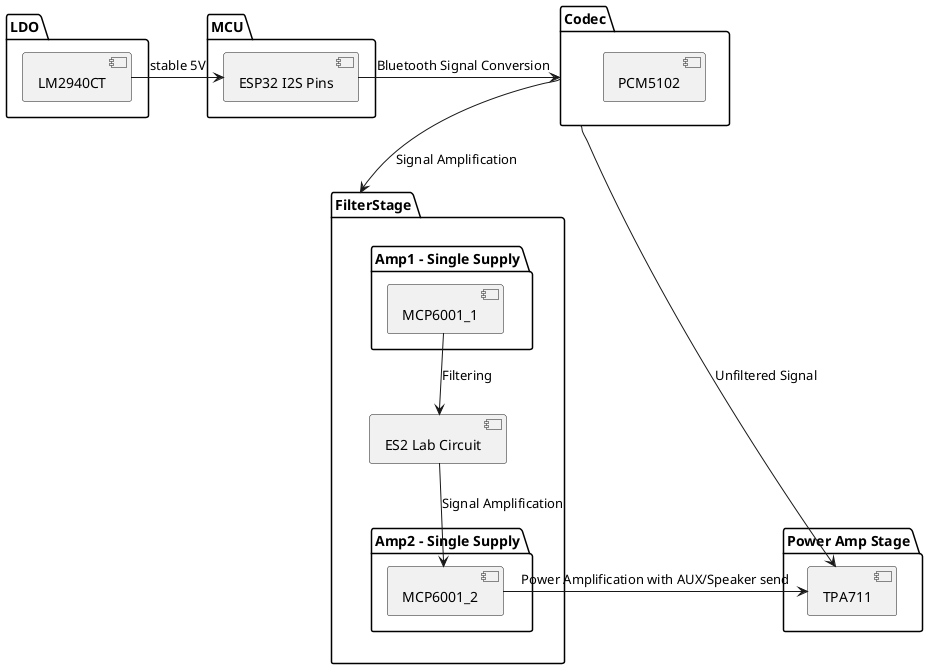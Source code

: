 @startuml

package "LDO" {
  [LM2940CT]
}

package "MCU" {
  [ESP32 I2S Pins] 
}

package "Codec" {
  [PCM5102] 
}

package "FilterStage" {
    package "Amp1 - Single Supply" {
    [MCP6001_1] 
  }

  [ES2 Lab Circuit] 

    package "Amp2 - Single Supply" {
    [MCP6001_2] 
  }
}

package "Power Amp Stage" {
  [TPA711] 
}

[LM2940CT] -right-> [ESP32 I2S Pins]: stable 5V
[ESP32 I2S Pins]  -right->   [Codec]: Bluetooth Signal Conversion 
[Codec]    -->         [FilterStage]: Signal Amplification
[MCP6001_1]     -->   [ES2 Lab Circuit]: Filtering 
[ES2 Lab Circuit]   -->   [MCP6001_2]: Signal Amplification
[MCP6001_2]     -right->   [TPA711]: Power Amplification with AUX/Speaker send
[Codec] --> [TPA711]: Unfiltered Signal 

@enduml
